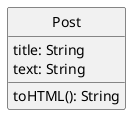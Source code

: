 @startuml
skinparam classAttributeIconSize 0
skinparam monochrome true
hide circle

class Post {
    title: String
    text: String
    toHTML(): String
}
@enduml
